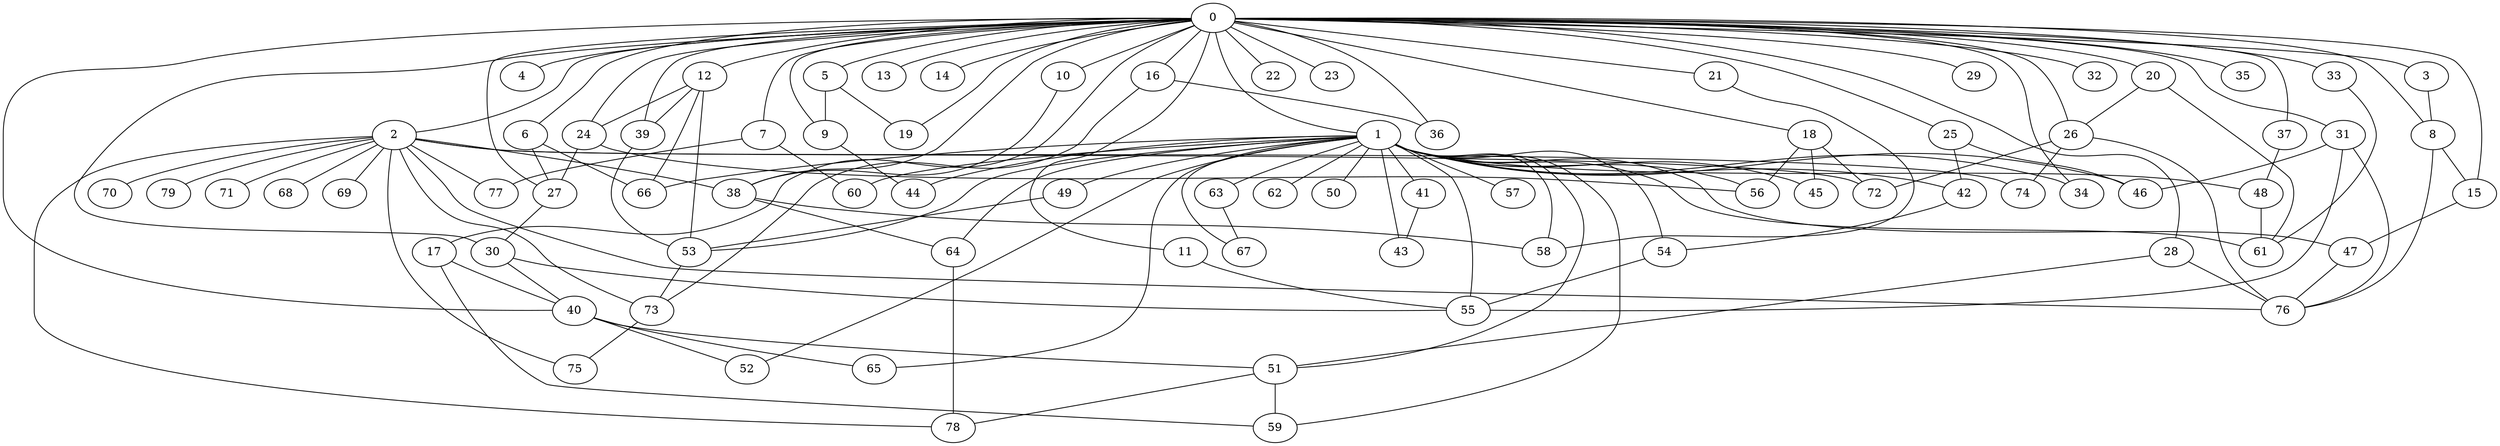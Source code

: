 
graph graphname {
    0 -- 1
0 -- 2
0 -- 3
0 -- 4
0 -- 5
0 -- 6
0 -- 7
0 -- 8
0 -- 9
0 -- 10
0 -- 11
0 -- 12
0 -- 13
0 -- 14
0 -- 15
0 -- 16
0 -- 17
0 -- 18
0 -- 19
0 -- 20
0 -- 21
0 -- 22
0 -- 23
0 -- 24
0 -- 25
0 -- 26
0 -- 27
0 -- 28
0 -- 29
0 -- 30
0 -- 31
0 -- 32
0 -- 33
0 -- 34
0 -- 35
0 -- 36
0 -- 37
0 -- 38
0 -- 39
0 -- 40
1 -- 41
1 -- 42
1 -- 43
1 -- 44
1 -- 45
1 -- 46
1 -- 47
1 -- 48
1 -- 49
1 -- 50
1 -- 51
1 -- 52
1 -- 53
1 -- 54
1 -- 55
1 -- 56
1 -- 57
1 -- 58
1 -- 59
1 -- 60
1 -- 61
1 -- 62
1 -- 63
1 -- 64
1 -- 65
1 -- 66
1 -- 67
1 -- 34
2 -- 68
2 -- 69
2 -- 70
2 -- 71
2 -- 72
2 -- 73
2 -- 74
2 -- 75
2 -- 76
2 -- 77
2 -- 78
2 -- 79
2 -- 38
3 -- 8
5 -- 9
5 -- 19
6 -- 66
6 -- 27
7 -- 77
7 -- 60
8 -- 76
8 -- 15
9 -- 44
10 -- 38
11 -- 55
12 -- 24
12 -- 53
12 -- 66
12 -- 39
15 -- 47
16 -- 73
16 -- 36
17 -- 59
17 -- 40
18 -- 45
18 -- 56
18 -- 72
20 -- 26
20 -- 61
21 -- 58
24 -- 27
24 -- 56
25 -- 46
25 -- 42
26 -- 74
26 -- 72
26 -- 76
27 -- 30
28 -- 76
28 -- 51
30 -- 55
30 -- 40
31 -- 46
31 -- 76
31 -- 55
33 -- 61
37 -- 48
38 -- 58
38 -- 64
39 -- 53
40 -- 65
40 -- 51
40 -- 52
41 -- 43
42 -- 54
47 -- 76
48 -- 61
49 -- 53
51 -- 78
51 -- 59
53 -- 73
54 -- 55
63 -- 67
64 -- 78
73 -- 75

}
